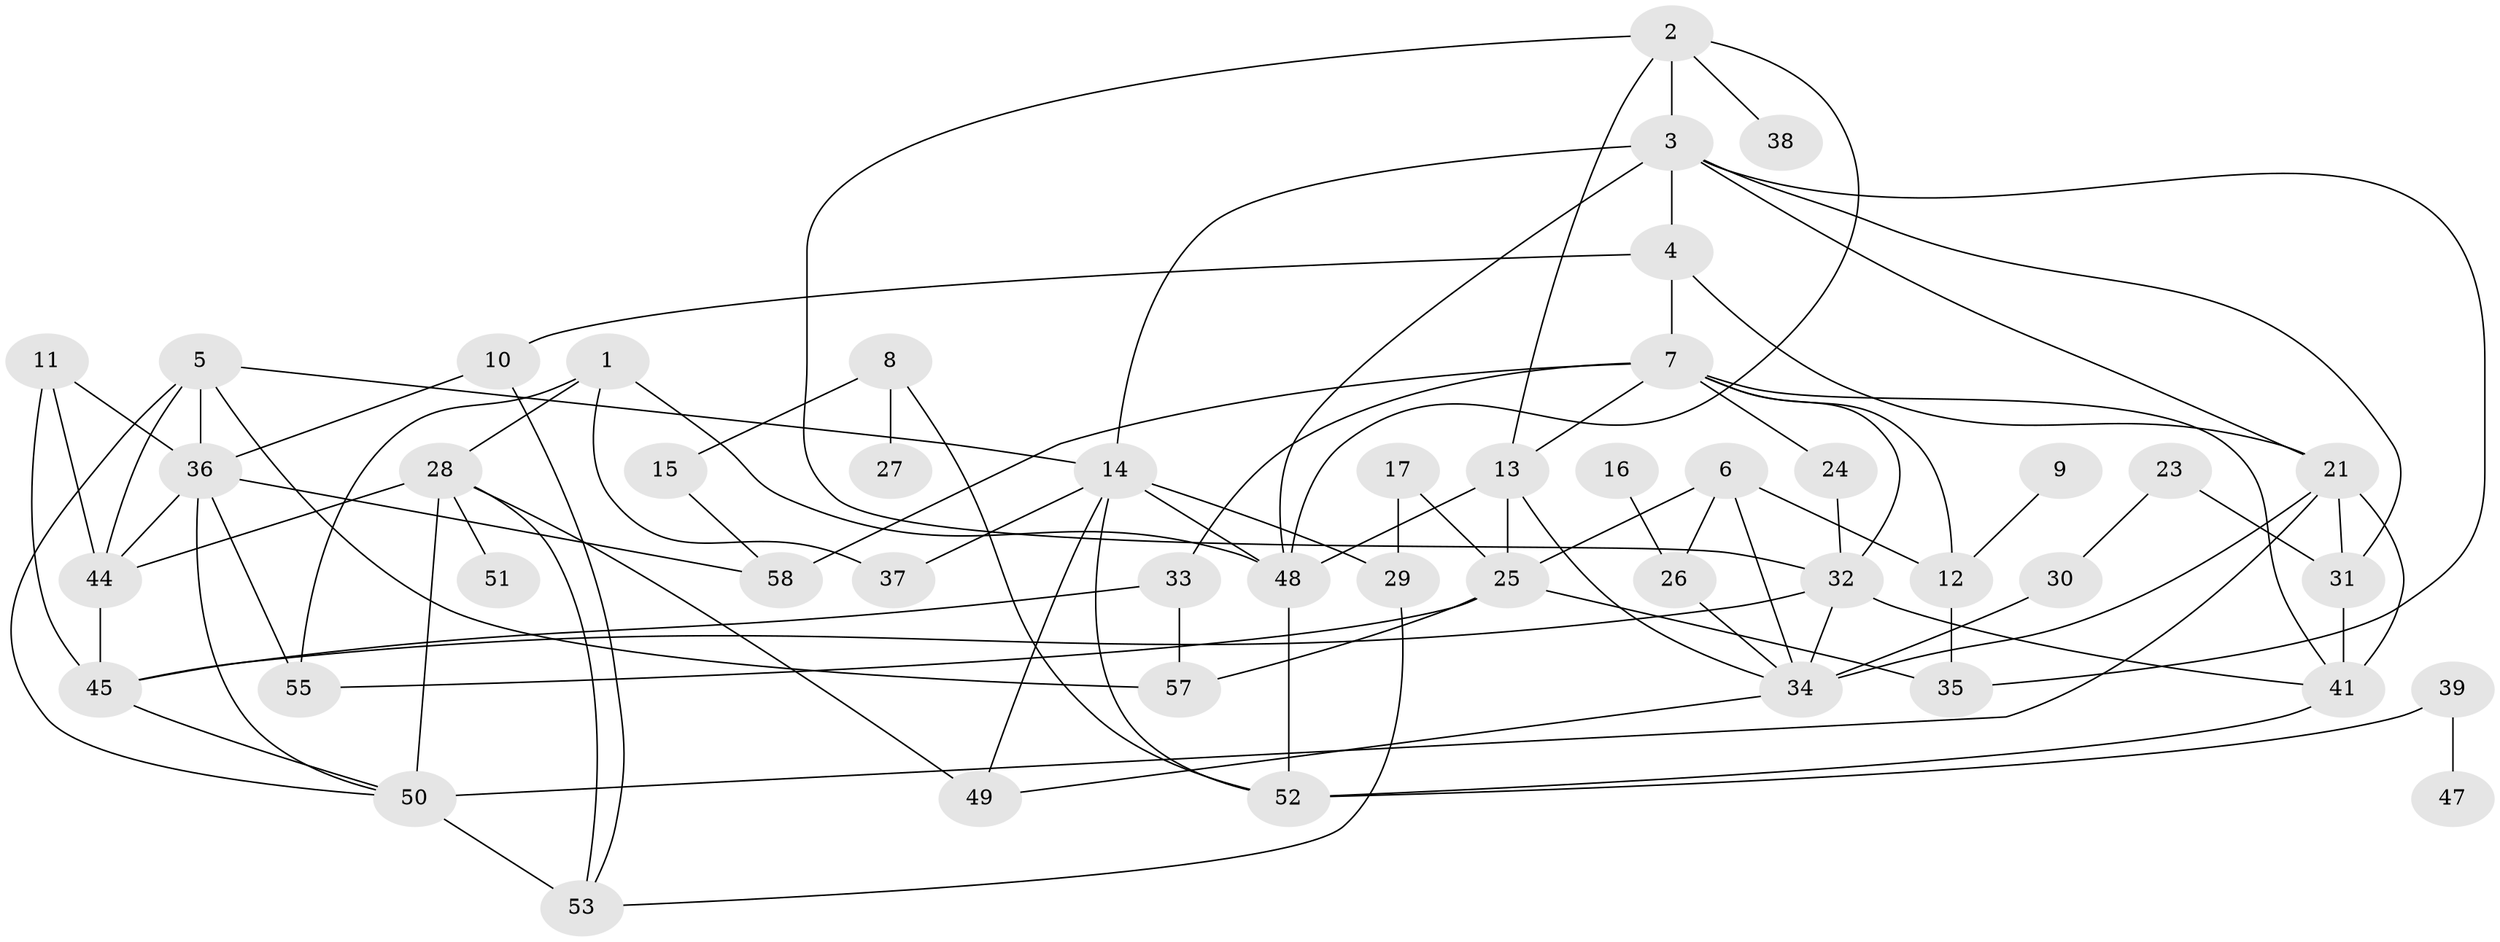 // original degree distribution, {3: 0.2033898305084746, 6: 0.0423728813559322, 2: 0.2796610169491525, 4: 0.11864406779661017, 1: 0.1694915254237288, 5: 0.09322033898305085, 0: 0.0847457627118644, 7: 0.00847457627118644}
// Generated by graph-tools (version 1.1) at 2025/33/03/09/25 02:33:53]
// undirected, 48 vertices, 92 edges
graph export_dot {
graph [start="1"]
  node [color=gray90,style=filled];
  1;
  2;
  3;
  4;
  5;
  6;
  7;
  8;
  9;
  10;
  11;
  12;
  13;
  14;
  15;
  16;
  17;
  21;
  23;
  24;
  25;
  26;
  27;
  28;
  29;
  30;
  31;
  32;
  33;
  34;
  35;
  36;
  37;
  38;
  39;
  41;
  44;
  45;
  47;
  48;
  49;
  50;
  51;
  52;
  53;
  55;
  57;
  58;
  1 -- 28 [weight=1.0];
  1 -- 37 [weight=1.0];
  1 -- 48 [weight=2.0];
  1 -- 55 [weight=1.0];
  2 -- 3 [weight=1.0];
  2 -- 13 [weight=1.0];
  2 -- 32 [weight=1.0];
  2 -- 38 [weight=1.0];
  2 -- 48 [weight=1.0];
  3 -- 4 [weight=1.0];
  3 -- 14 [weight=1.0];
  3 -- 21 [weight=1.0];
  3 -- 31 [weight=1.0];
  3 -- 35 [weight=1.0];
  3 -- 48 [weight=1.0];
  4 -- 7 [weight=1.0];
  4 -- 10 [weight=1.0];
  4 -- 21 [weight=1.0];
  5 -- 14 [weight=1.0];
  5 -- 36 [weight=1.0];
  5 -- 44 [weight=1.0];
  5 -- 50 [weight=1.0];
  5 -- 57 [weight=1.0];
  6 -- 12 [weight=1.0];
  6 -- 25 [weight=1.0];
  6 -- 26 [weight=1.0];
  6 -- 34 [weight=1.0];
  7 -- 12 [weight=2.0];
  7 -- 13 [weight=1.0];
  7 -- 24 [weight=1.0];
  7 -- 32 [weight=1.0];
  7 -- 33 [weight=1.0];
  7 -- 41 [weight=1.0];
  7 -- 58 [weight=1.0];
  8 -- 15 [weight=1.0];
  8 -- 27 [weight=1.0];
  8 -- 52 [weight=1.0];
  9 -- 12 [weight=1.0];
  10 -- 36 [weight=1.0];
  10 -- 53 [weight=1.0];
  11 -- 36 [weight=2.0];
  11 -- 44 [weight=1.0];
  11 -- 45 [weight=1.0];
  12 -- 35 [weight=2.0];
  13 -- 25 [weight=1.0];
  13 -- 34 [weight=1.0];
  13 -- 48 [weight=1.0];
  14 -- 29 [weight=1.0];
  14 -- 37 [weight=1.0];
  14 -- 48 [weight=1.0];
  14 -- 49 [weight=1.0];
  14 -- 52 [weight=1.0];
  15 -- 58 [weight=1.0];
  16 -- 26 [weight=1.0];
  17 -- 25 [weight=1.0];
  17 -- 29 [weight=1.0];
  21 -- 31 [weight=1.0];
  21 -- 34 [weight=1.0];
  21 -- 41 [weight=1.0];
  21 -- 50 [weight=1.0];
  23 -- 30 [weight=1.0];
  23 -- 31 [weight=1.0];
  24 -- 32 [weight=1.0];
  25 -- 35 [weight=1.0];
  25 -- 55 [weight=1.0];
  25 -- 57 [weight=1.0];
  26 -- 34 [weight=1.0];
  28 -- 44 [weight=1.0];
  28 -- 49 [weight=1.0];
  28 -- 50 [weight=1.0];
  28 -- 51 [weight=1.0];
  28 -- 53 [weight=1.0];
  29 -- 53 [weight=1.0];
  30 -- 34 [weight=1.0];
  31 -- 41 [weight=1.0];
  32 -- 34 [weight=2.0];
  32 -- 41 [weight=1.0];
  32 -- 45 [weight=1.0];
  33 -- 45 [weight=1.0];
  33 -- 57 [weight=1.0];
  34 -- 49 [weight=1.0];
  36 -- 44 [weight=1.0];
  36 -- 50 [weight=1.0];
  36 -- 55 [weight=1.0];
  36 -- 58 [weight=1.0];
  39 -- 47 [weight=1.0];
  39 -- 52 [weight=1.0];
  41 -- 52 [weight=1.0];
  44 -- 45 [weight=1.0];
  45 -- 50 [weight=1.0];
  48 -- 52 [weight=1.0];
  50 -- 53 [weight=2.0];
}
